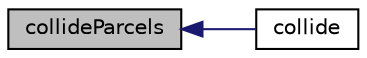 digraph "collideParcels"
{
  bgcolor="transparent";
  edge [fontname="Helvetica",fontsize="10",labelfontname="Helvetica",labelfontsize="10"];
  node [fontname="Helvetica",fontsize="10",shape=record];
  rankdir="LR";
  Node1 [label="collideParcels",height=0.2,width=0.4,color="black", fillcolor="grey75", style="filled", fontcolor="black"];
  Node1 -> Node2 [dir="back",color="midnightblue",fontsize="10",style="solid",fontname="Helvetica"];
  Node2 [label="collide",height=0.2,width=0.4,color="black",URL="$a02662.html#a771b0c1c395f034e8452b2b3716fa886",tooltip="Main collision routine. "];
}

